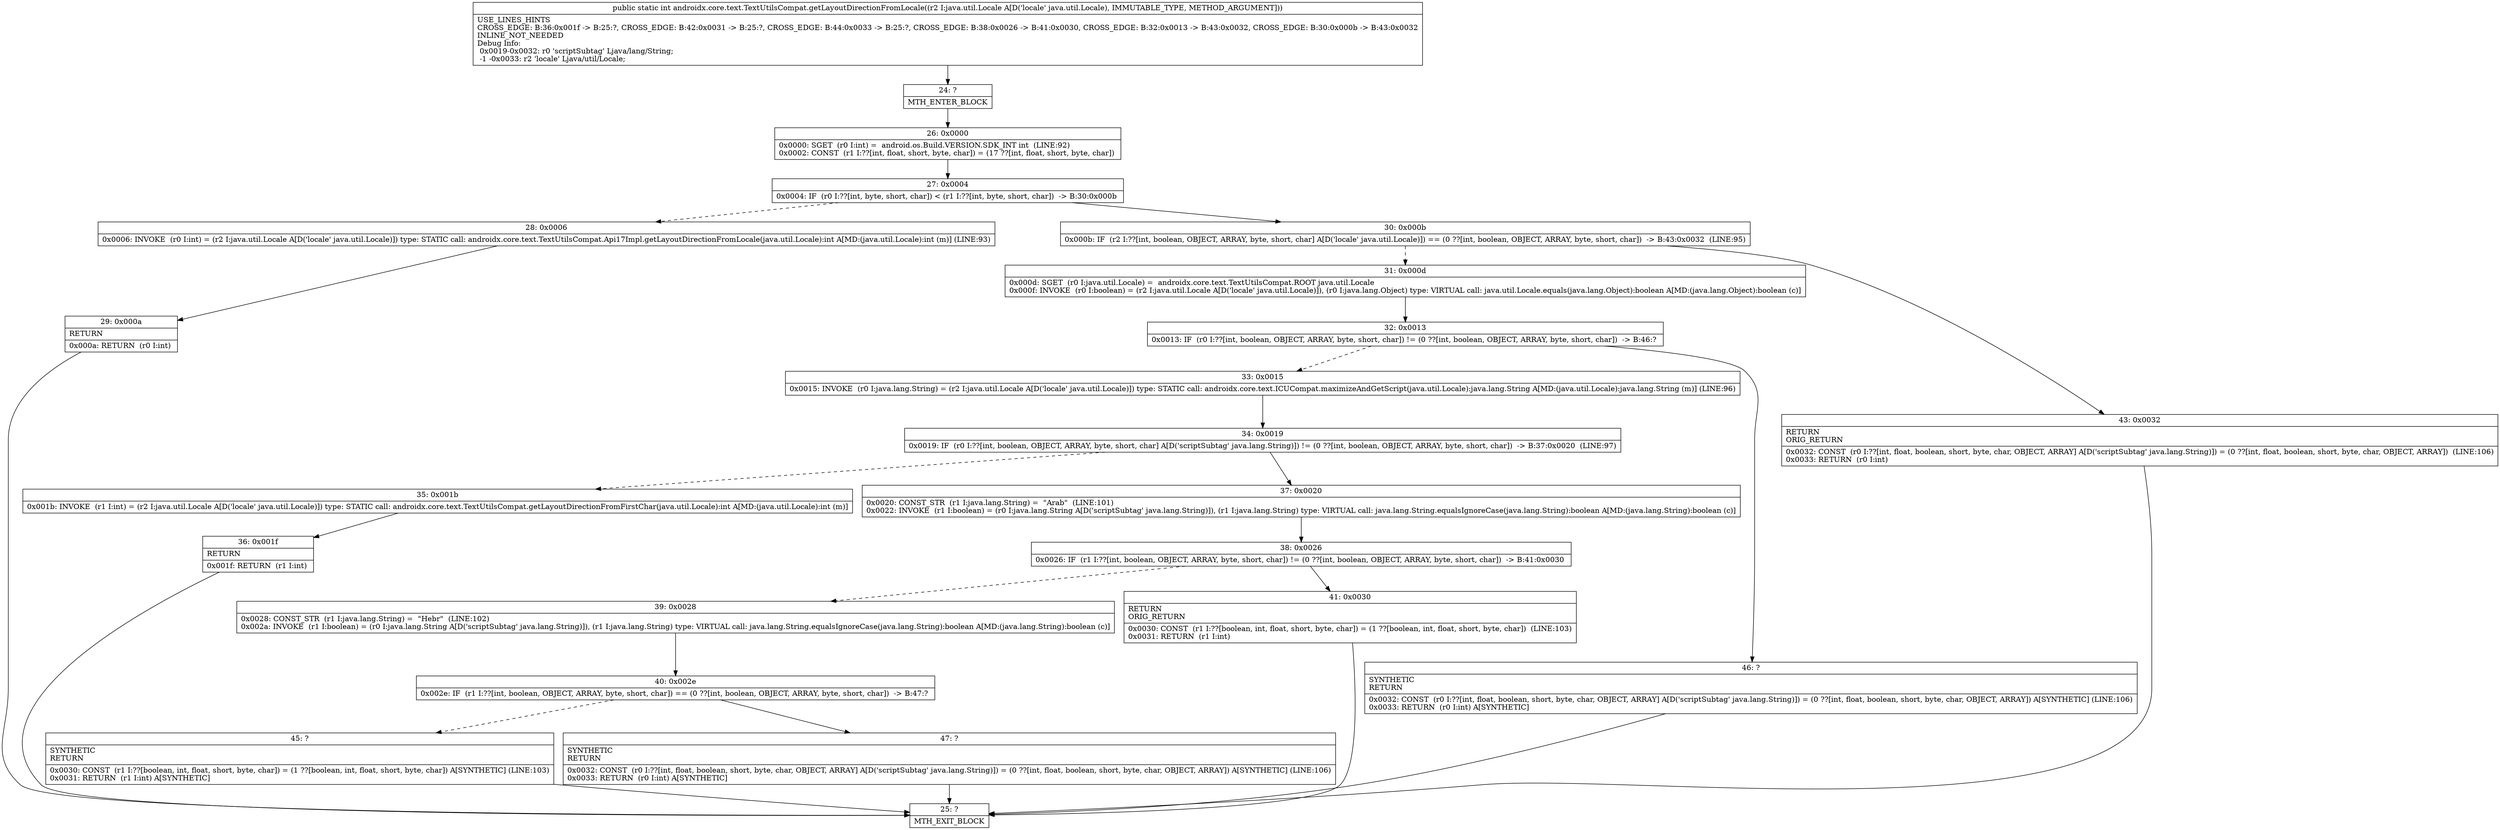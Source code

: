 digraph "CFG forandroidx.core.text.TextUtilsCompat.getLayoutDirectionFromLocale(Ljava\/util\/Locale;)I" {
Node_24 [shape=record,label="{24\:\ ?|MTH_ENTER_BLOCK\l}"];
Node_26 [shape=record,label="{26\:\ 0x0000|0x0000: SGET  (r0 I:int) =  android.os.Build.VERSION.SDK_INT int  (LINE:92)\l0x0002: CONST  (r1 I:??[int, float, short, byte, char]) = (17 ??[int, float, short, byte, char]) \l}"];
Node_27 [shape=record,label="{27\:\ 0x0004|0x0004: IF  (r0 I:??[int, byte, short, char]) \< (r1 I:??[int, byte, short, char])  \-\> B:30:0x000b \l}"];
Node_28 [shape=record,label="{28\:\ 0x0006|0x0006: INVOKE  (r0 I:int) = (r2 I:java.util.Locale A[D('locale' java.util.Locale)]) type: STATIC call: androidx.core.text.TextUtilsCompat.Api17Impl.getLayoutDirectionFromLocale(java.util.Locale):int A[MD:(java.util.Locale):int (m)] (LINE:93)\l}"];
Node_29 [shape=record,label="{29\:\ 0x000a|RETURN\l|0x000a: RETURN  (r0 I:int) \l}"];
Node_25 [shape=record,label="{25\:\ ?|MTH_EXIT_BLOCK\l}"];
Node_30 [shape=record,label="{30\:\ 0x000b|0x000b: IF  (r2 I:??[int, boolean, OBJECT, ARRAY, byte, short, char] A[D('locale' java.util.Locale)]) == (0 ??[int, boolean, OBJECT, ARRAY, byte, short, char])  \-\> B:43:0x0032  (LINE:95)\l}"];
Node_31 [shape=record,label="{31\:\ 0x000d|0x000d: SGET  (r0 I:java.util.Locale) =  androidx.core.text.TextUtilsCompat.ROOT java.util.Locale \l0x000f: INVOKE  (r0 I:boolean) = (r2 I:java.util.Locale A[D('locale' java.util.Locale)]), (r0 I:java.lang.Object) type: VIRTUAL call: java.util.Locale.equals(java.lang.Object):boolean A[MD:(java.lang.Object):boolean (c)]\l}"];
Node_32 [shape=record,label="{32\:\ 0x0013|0x0013: IF  (r0 I:??[int, boolean, OBJECT, ARRAY, byte, short, char]) != (0 ??[int, boolean, OBJECT, ARRAY, byte, short, char])  \-\> B:46:? \l}"];
Node_33 [shape=record,label="{33\:\ 0x0015|0x0015: INVOKE  (r0 I:java.lang.String) = (r2 I:java.util.Locale A[D('locale' java.util.Locale)]) type: STATIC call: androidx.core.text.ICUCompat.maximizeAndGetScript(java.util.Locale):java.lang.String A[MD:(java.util.Locale):java.lang.String (m)] (LINE:96)\l}"];
Node_34 [shape=record,label="{34\:\ 0x0019|0x0019: IF  (r0 I:??[int, boolean, OBJECT, ARRAY, byte, short, char] A[D('scriptSubtag' java.lang.String)]) != (0 ??[int, boolean, OBJECT, ARRAY, byte, short, char])  \-\> B:37:0x0020  (LINE:97)\l}"];
Node_35 [shape=record,label="{35\:\ 0x001b|0x001b: INVOKE  (r1 I:int) = (r2 I:java.util.Locale A[D('locale' java.util.Locale)]) type: STATIC call: androidx.core.text.TextUtilsCompat.getLayoutDirectionFromFirstChar(java.util.Locale):int A[MD:(java.util.Locale):int (m)]\l}"];
Node_36 [shape=record,label="{36\:\ 0x001f|RETURN\l|0x001f: RETURN  (r1 I:int) \l}"];
Node_37 [shape=record,label="{37\:\ 0x0020|0x0020: CONST_STR  (r1 I:java.lang.String) =  \"Arab\"  (LINE:101)\l0x0022: INVOKE  (r1 I:boolean) = (r0 I:java.lang.String A[D('scriptSubtag' java.lang.String)]), (r1 I:java.lang.String) type: VIRTUAL call: java.lang.String.equalsIgnoreCase(java.lang.String):boolean A[MD:(java.lang.String):boolean (c)]\l}"];
Node_38 [shape=record,label="{38\:\ 0x0026|0x0026: IF  (r1 I:??[int, boolean, OBJECT, ARRAY, byte, short, char]) != (0 ??[int, boolean, OBJECT, ARRAY, byte, short, char])  \-\> B:41:0x0030 \l}"];
Node_39 [shape=record,label="{39\:\ 0x0028|0x0028: CONST_STR  (r1 I:java.lang.String) =  \"Hebr\"  (LINE:102)\l0x002a: INVOKE  (r1 I:boolean) = (r0 I:java.lang.String A[D('scriptSubtag' java.lang.String)]), (r1 I:java.lang.String) type: VIRTUAL call: java.lang.String.equalsIgnoreCase(java.lang.String):boolean A[MD:(java.lang.String):boolean (c)]\l}"];
Node_40 [shape=record,label="{40\:\ 0x002e|0x002e: IF  (r1 I:??[int, boolean, OBJECT, ARRAY, byte, short, char]) == (0 ??[int, boolean, OBJECT, ARRAY, byte, short, char])  \-\> B:47:? \l}"];
Node_45 [shape=record,label="{45\:\ ?|SYNTHETIC\lRETURN\l|0x0030: CONST  (r1 I:??[boolean, int, float, short, byte, char]) = (1 ??[boolean, int, float, short, byte, char]) A[SYNTHETIC] (LINE:103)\l0x0031: RETURN  (r1 I:int) A[SYNTHETIC]\l}"];
Node_47 [shape=record,label="{47\:\ ?|SYNTHETIC\lRETURN\l|0x0032: CONST  (r0 I:??[int, float, boolean, short, byte, char, OBJECT, ARRAY] A[D('scriptSubtag' java.lang.String)]) = (0 ??[int, float, boolean, short, byte, char, OBJECT, ARRAY]) A[SYNTHETIC] (LINE:106)\l0x0033: RETURN  (r0 I:int) A[SYNTHETIC]\l}"];
Node_41 [shape=record,label="{41\:\ 0x0030|RETURN\lORIG_RETURN\l|0x0030: CONST  (r1 I:??[boolean, int, float, short, byte, char]) = (1 ??[boolean, int, float, short, byte, char])  (LINE:103)\l0x0031: RETURN  (r1 I:int) \l}"];
Node_46 [shape=record,label="{46\:\ ?|SYNTHETIC\lRETURN\l|0x0032: CONST  (r0 I:??[int, float, boolean, short, byte, char, OBJECT, ARRAY] A[D('scriptSubtag' java.lang.String)]) = (0 ??[int, float, boolean, short, byte, char, OBJECT, ARRAY]) A[SYNTHETIC] (LINE:106)\l0x0033: RETURN  (r0 I:int) A[SYNTHETIC]\l}"];
Node_43 [shape=record,label="{43\:\ 0x0032|RETURN\lORIG_RETURN\l|0x0032: CONST  (r0 I:??[int, float, boolean, short, byte, char, OBJECT, ARRAY] A[D('scriptSubtag' java.lang.String)]) = (0 ??[int, float, boolean, short, byte, char, OBJECT, ARRAY])  (LINE:106)\l0x0033: RETURN  (r0 I:int) \l}"];
MethodNode[shape=record,label="{public static int androidx.core.text.TextUtilsCompat.getLayoutDirectionFromLocale((r2 I:java.util.Locale A[D('locale' java.util.Locale), IMMUTABLE_TYPE, METHOD_ARGUMENT]))  | USE_LINES_HINTS\lCROSS_EDGE: B:36:0x001f \-\> B:25:?, CROSS_EDGE: B:42:0x0031 \-\> B:25:?, CROSS_EDGE: B:44:0x0033 \-\> B:25:?, CROSS_EDGE: B:38:0x0026 \-\> B:41:0x0030, CROSS_EDGE: B:32:0x0013 \-\> B:43:0x0032, CROSS_EDGE: B:30:0x000b \-\> B:43:0x0032\lINLINE_NOT_NEEDED\lDebug Info:\l  0x0019\-0x0032: r0 'scriptSubtag' Ljava\/lang\/String;\l  \-1 \-0x0033: r2 'locale' Ljava\/util\/Locale;\l}"];
MethodNode -> Node_24;Node_24 -> Node_26;
Node_26 -> Node_27;
Node_27 -> Node_28[style=dashed];
Node_27 -> Node_30;
Node_28 -> Node_29;
Node_29 -> Node_25;
Node_30 -> Node_31[style=dashed];
Node_30 -> Node_43;
Node_31 -> Node_32;
Node_32 -> Node_33[style=dashed];
Node_32 -> Node_46;
Node_33 -> Node_34;
Node_34 -> Node_35[style=dashed];
Node_34 -> Node_37;
Node_35 -> Node_36;
Node_36 -> Node_25;
Node_37 -> Node_38;
Node_38 -> Node_39[style=dashed];
Node_38 -> Node_41;
Node_39 -> Node_40;
Node_40 -> Node_45[style=dashed];
Node_40 -> Node_47;
Node_45 -> Node_25;
Node_47 -> Node_25;
Node_41 -> Node_25;
Node_46 -> Node_25;
Node_43 -> Node_25;
}

